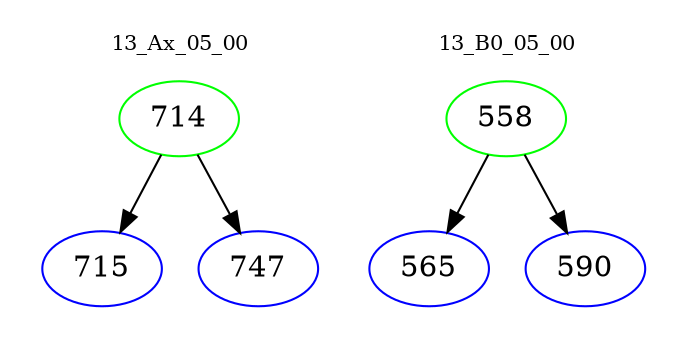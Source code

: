 digraph{
subgraph cluster_0 {
color = white
label = "13_Ax_05_00";
fontsize=10;
T0_714 [label="714", color="green"]
T0_714 -> T0_715 [color="black"]
T0_715 [label="715", color="blue"]
T0_714 -> T0_747 [color="black"]
T0_747 [label="747", color="blue"]
}
subgraph cluster_1 {
color = white
label = "13_B0_05_00";
fontsize=10;
T1_558 [label="558", color="green"]
T1_558 -> T1_565 [color="black"]
T1_565 [label="565", color="blue"]
T1_558 -> T1_590 [color="black"]
T1_590 [label="590", color="blue"]
}
}
